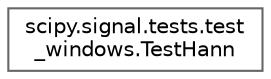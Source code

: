 digraph "Graphical Class Hierarchy"
{
 // LATEX_PDF_SIZE
  bgcolor="transparent";
  edge [fontname=Helvetica,fontsize=10,labelfontname=Helvetica,labelfontsize=10];
  node [fontname=Helvetica,fontsize=10,shape=box,height=0.2,width=0.4];
  rankdir="LR";
  Node0 [id="Node000000",label="scipy.signal.tests.test\l_windows.TestHann",height=0.2,width=0.4,color="grey40", fillcolor="white", style="filled",URL="$d7/df6/classscipy_1_1signal_1_1tests_1_1test__windows_1_1TestHann.html",tooltip=" "];
}
